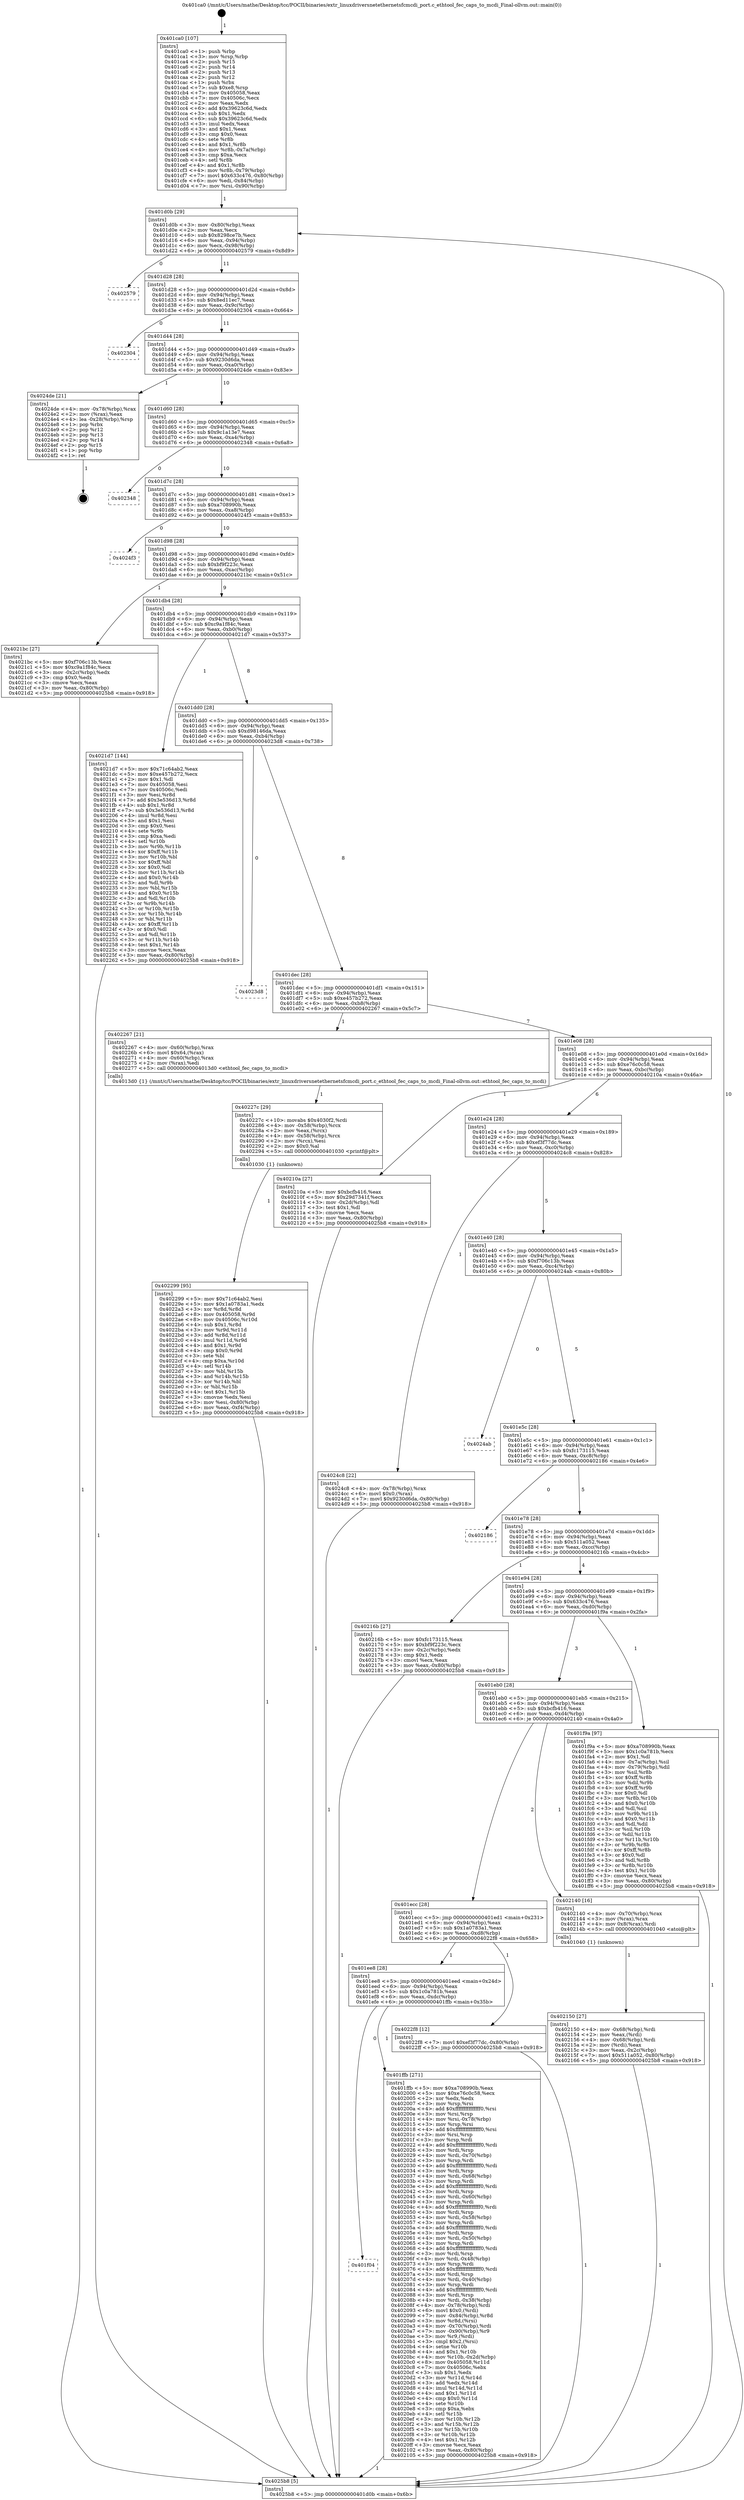 digraph "0x401ca0" {
  label = "0x401ca0 (/mnt/c/Users/mathe/Desktop/tcc/POCII/binaries/extr_linuxdriversnetethernetsfcmcdi_port.c_ethtool_fec_caps_to_mcdi_Final-ollvm.out::main(0))"
  labelloc = "t"
  node[shape=record]

  Entry [label="",width=0.3,height=0.3,shape=circle,fillcolor=black,style=filled]
  "0x401d0b" [label="{
     0x401d0b [29]\l
     | [instrs]\l
     &nbsp;&nbsp;0x401d0b \<+3\>: mov -0x80(%rbp),%eax\l
     &nbsp;&nbsp;0x401d0e \<+2\>: mov %eax,%ecx\l
     &nbsp;&nbsp;0x401d10 \<+6\>: sub $0x8298ce7b,%ecx\l
     &nbsp;&nbsp;0x401d16 \<+6\>: mov %eax,-0x94(%rbp)\l
     &nbsp;&nbsp;0x401d1c \<+6\>: mov %ecx,-0x98(%rbp)\l
     &nbsp;&nbsp;0x401d22 \<+6\>: je 0000000000402579 \<main+0x8d9\>\l
  }"]
  "0x402579" [label="{
     0x402579\l
  }", style=dashed]
  "0x401d28" [label="{
     0x401d28 [28]\l
     | [instrs]\l
     &nbsp;&nbsp;0x401d28 \<+5\>: jmp 0000000000401d2d \<main+0x8d\>\l
     &nbsp;&nbsp;0x401d2d \<+6\>: mov -0x94(%rbp),%eax\l
     &nbsp;&nbsp;0x401d33 \<+5\>: sub $0x8ed11ec7,%eax\l
     &nbsp;&nbsp;0x401d38 \<+6\>: mov %eax,-0x9c(%rbp)\l
     &nbsp;&nbsp;0x401d3e \<+6\>: je 0000000000402304 \<main+0x664\>\l
  }"]
  Exit [label="",width=0.3,height=0.3,shape=circle,fillcolor=black,style=filled,peripheries=2]
  "0x402304" [label="{
     0x402304\l
  }", style=dashed]
  "0x401d44" [label="{
     0x401d44 [28]\l
     | [instrs]\l
     &nbsp;&nbsp;0x401d44 \<+5\>: jmp 0000000000401d49 \<main+0xa9\>\l
     &nbsp;&nbsp;0x401d49 \<+6\>: mov -0x94(%rbp),%eax\l
     &nbsp;&nbsp;0x401d4f \<+5\>: sub $0x9230d6da,%eax\l
     &nbsp;&nbsp;0x401d54 \<+6\>: mov %eax,-0xa0(%rbp)\l
     &nbsp;&nbsp;0x401d5a \<+6\>: je 00000000004024de \<main+0x83e\>\l
  }"]
  "0x402299" [label="{
     0x402299 [95]\l
     | [instrs]\l
     &nbsp;&nbsp;0x402299 \<+5\>: mov $0x71c64ab2,%esi\l
     &nbsp;&nbsp;0x40229e \<+5\>: mov $0x1a0783a1,%edx\l
     &nbsp;&nbsp;0x4022a3 \<+3\>: xor %r8d,%r8d\l
     &nbsp;&nbsp;0x4022a6 \<+8\>: mov 0x405058,%r9d\l
     &nbsp;&nbsp;0x4022ae \<+8\>: mov 0x40506c,%r10d\l
     &nbsp;&nbsp;0x4022b6 \<+4\>: sub $0x1,%r8d\l
     &nbsp;&nbsp;0x4022ba \<+3\>: mov %r9d,%r11d\l
     &nbsp;&nbsp;0x4022bd \<+3\>: add %r8d,%r11d\l
     &nbsp;&nbsp;0x4022c0 \<+4\>: imul %r11d,%r9d\l
     &nbsp;&nbsp;0x4022c4 \<+4\>: and $0x1,%r9d\l
     &nbsp;&nbsp;0x4022c8 \<+4\>: cmp $0x0,%r9d\l
     &nbsp;&nbsp;0x4022cc \<+3\>: sete %bl\l
     &nbsp;&nbsp;0x4022cf \<+4\>: cmp $0xa,%r10d\l
     &nbsp;&nbsp;0x4022d3 \<+4\>: setl %r14b\l
     &nbsp;&nbsp;0x4022d7 \<+3\>: mov %bl,%r15b\l
     &nbsp;&nbsp;0x4022da \<+3\>: and %r14b,%r15b\l
     &nbsp;&nbsp;0x4022dd \<+3\>: xor %r14b,%bl\l
     &nbsp;&nbsp;0x4022e0 \<+3\>: or %bl,%r15b\l
     &nbsp;&nbsp;0x4022e3 \<+4\>: test $0x1,%r15b\l
     &nbsp;&nbsp;0x4022e7 \<+3\>: cmovne %edx,%esi\l
     &nbsp;&nbsp;0x4022ea \<+3\>: mov %esi,-0x80(%rbp)\l
     &nbsp;&nbsp;0x4022ed \<+6\>: mov %eax,-0xf4(%rbp)\l
     &nbsp;&nbsp;0x4022f3 \<+5\>: jmp 00000000004025b8 \<main+0x918\>\l
  }"]
  "0x4024de" [label="{
     0x4024de [21]\l
     | [instrs]\l
     &nbsp;&nbsp;0x4024de \<+4\>: mov -0x78(%rbp),%rax\l
     &nbsp;&nbsp;0x4024e2 \<+2\>: mov (%rax),%eax\l
     &nbsp;&nbsp;0x4024e4 \<+4\>: lea -0x28(%rbp),%rsp\l
     &nbsp;&nbsp;0x4024e8 \<+1\>: pop %rbx\l
     &nbsp;&nbsp;0x4024e9 \<+2\>: pop %r12\l
     &nbsp;&nbsp;0x4024eb \<+2\>: pop %r13\l
     &nbsp;&nbsp;0x4024ed \<+2\>: pop %r14\l
     &nbsp;&nbsp;0x4024ef \<+2\>: pop %r15\l
     &nbsp;&nbsp;0x4024f1 \<+1\>: pop %rbp\l
     &nbsp;&nbsp;0x4024f2 \<+1\>: ret\l
  }"]
  "0x401d60" [label="{
     0x401d60 [28]\l
     | [instrs]\l
     &nbsp;&nbsp;0x401d60 \<+5\>: jmp 0000000000401d65 \<main+0xc5\>\l
     &nbsp;&nbsp;0x401d65 \<+6\>: mov -0x94(%rbp),%eax\l
     &nbsp;&nbsp;0x401d6b \<+5\>: sub $0x9c1a13e7,%eax\l
     &nbsp;&nbsp;0x401d70 \<+6\>: mov %eax,-0xa4(%rbp)\l
     &nbsp;&nbsp;0x401d76 \<+6\>: je 0000000000402348 \<main+0x6a8\>\l
  }"]
  "0x40227c" [label="{
     0x40227c [29]\l
     | [instrs]\l
     &nbsp;&nbsp;0x40227c \<+10\>: movabs $0x4030f2,%rdi\l
     &nbsp;&nbsp;0x402286 \<+4\>: mov -0x58(%rbp),%rcx\l
     &nbsp;&nbsp;0x40228a \<+2\>: mov %eax,(%rcx)\l
     &nbsp;&nbsp;0x40228c \<+4\>: mov -0x58(%rbp),%rcx\l
     &nbsp;&nbsp;0x402290 \<+2\>: mov (%rcx),%esi\l
     &nbsp;&nbsp;0x402292 \<+2\>: mov $0x0,%al\l
     &nbsp;&nbsp;0x402294 \<+5\>: call 0000000000401030 \<printf@plt\>\l
     | [calls]\l
     &nbsp;&nbsp;0x401030 \{1\} (unknown)\l
  }"]
  "0x402348" [label="{
     0x402348\l
  }", style=dashed]
  "0x401d7c" [label="{
     0x401d7c [28]\l
     | [instrs]\l
     &nbsp;&nbsp;0x401d7c \<+5\>: jmp 0000000000401d81 \<main+0xe1\>\l
     &nbsp;&nbsp;0x401d81 \<+6\>: mov -0x94(%rbp),%eax\l
     &nbsp;&nbsp;0x401d87 \<+5\>: sub $0xa708990b,%eax\l
     &nbsp;&nbsp;0x401d8c \<+6\>: mov %eax,-0xa8(%rbp)\l
     &nbsp;&nbsp;0x401d92 \<+6\>: je 00000000004024f3 \<main+0x853\>\l
  }"]
  "0x402150" [label="{
     0x402150 [27]\l
     | [instrs]\l
     &nbsp;&nbsp;0x402150 \<+4\>: mov -0x68(%rbp),%rdi\l
     &nbsp;&nbsp;0x402154 \<+2\>: mov %eax,(%rdi)\l
     &nbsp;&nbsp;0x402156 \<+4\>: mov -0x68(%rbp),%rdi\l
     &nbsp;&nbsp;0x40215a \<+2\>: mov (%rdi),%eax\l
     &nbsp;&nbsp;0x40215c \<+3\>: mov %eax,-0x2c(%rbp)\l
     &nbsp;&nbsp;0x40215f \<+7\>: movl $0x511a052,-0x80(%rbp)\l
     &nbsp;&nbsp;0x402166 \<+5\>: jmp 00000000004025b8 \<main+0x918\>\l
  }"]
  "0x4024f3" [label="{
     0x4024f3\l
  }", style=dashed]
  "0x401d98" [label="{
     0x401d98 [28]\l
     | [instrs]\l
     &nbsp;&nbsp;0x401d98 \<+5\>: jmp 0000000000401d9d \<main+0xfd\>\l
     &nbsp;&nbsp;0x401d9d \<+6\>: mov -0x94(%rbp),%eax\l
     &nbsp;&nbsp;0x401da3 \<+5\>: sub $0xbf9f223c,%eax\l
     &nbsp;&nbsp;0x401da8 \<+6\>: mov %eax,-0xac(%rbp)\l
     &nbsp;&nbsp;0x401dae \<+6\>: je 00000000004021bc \<main+0x51c\>\l
  }"]
  "0x401f04" [label="{
     0x401f04\l
  }", style=dashed]
  "0x4021bc" [label="{
     0x4021bc [27]\l
     | [instrs]\l
     &nbsp;&nbsp;0x4021bc \<+5\>: mov $0xf706c13b,%eax\l
     &nbsp;&nbsp;0x4021c1 \<+5\>: mov $0xc9a1f84c,%ecx\l
     &nbsp;&nbsp;0x4021c6 \<+3\>: mov -0x2c(%rbp),%edx\l
     &nbsp;&nbsp;0x4021c9 \<+3\>: cmp $0x0,%edx\l
     &nbsp;&nbsp;0x4021cc \<+3\>: cmove %ecx,%eax\l
     &nbsp;&nbsp;0x4021cf \<+3\>: mov %eax,-0x80(%rbp)\l
     &nbsp;&nbsp;0x4021d2 \<+5\>: jmp 00000000004025b8 \<main+0x918\>\l
  }"]
  "0x401db4" [label="{
     0x401db4 [28]\l
     | [instrs]\l
     &nbsp;&nbsp;0x401db4 \<+5\>: jmp 0000000000401db9 \<main+0x119\>\l
     &nbsp;&nbsp;0x401db9 \<+6\>: mov -0x94(%rbp),%eax\l
     &nbsp;&nbsp;0x401dbf \<+5\>: sub $0xc9a1f84c,%eax\l
     &nbsp;&nbsp;0x401dc4 \<+6\>: mov %eax,-0xb0(%rbp)\l
     &nbsp;&nbsp;0x401dca \<+6\>: je 00000000004021d7 \<main+0x537\>\l
  }"]
  "0x401ffb" [label="{
     0x401ffb [271]\l
     | [instrs]\l
     &nbsp;&nbsp;0x401ffb \<+5\>: mov $0xa708990b,%eax\l
     &nbsp;&nbsp;0x402000 \<+5\>: mov $0xe76c0c58,%ecx\l
     &nbsp;&nbsp;0x402005 \<+2\>: xor %edx,%edx\l
     &nbsp;&nbsp;0x402007 \<+3\>: mov %rsp,%rsi\l
     &nbsp;&nbsp;0x40200a \<+4\>: add $0xfffffffffffffff0,%rsi\l
     &nbsp;&nbsp;0x40200e \<+3\>: mov %rsi,%rsp\l
     &nbsp;&nbsp;0x402011 \<+4\>: mov %rsi,-0x78(%rbp)\l
     &nbsp;&nbsp;0x402015 \<+3\>: mov %rsp,%rsi\l
     &nbsp;&nbsp;0x402018 \<+4\>: add $0xfffffffffffffff0,%rsi\l
     &nbsp;&nbsp;0x40201c \<+3\>: mov %rsi,%rsp\l
     &nbsp;&nbsp;0x40201f \<+3\>: mov %rsp,%rdi\l
     &nbsp;&nbsp;0x402022 \<+4\>: add $0xfffffffffffffff0,%rdi\l
     &nbsp;&nbsp;0x402026 \<+3\>: mov %rdi,%rsp\l
     &nbsp;&nbsp;0x402029 \<+4\>: mov %rdi,-0x70(%rbp)\l
     &nbsp;&nbsp;0x40202d \<+3\>: mov %rsp,%rdi\l
     &nbsp;&nbsp;0x402030 \<+4\>: add $0xfffffffffffffff0,%rdi\l
     &nbsp;&nbsp;0x402034 \<+3\>: mov %rdi,%rsp\l
     &nbsp;&nbsp;0x402037 \<+4\>: mov %rdi,-0x68(%rbp)\l
     &nbsp;&nbsp;0x40203b \<+3\>: mov %rsp,%rdi\l
     &nbsp;&nbsp;0x40203e \<+4\>: add $0xfffffffffffffff0,%rdi\l
     &nbsp;&nbsp;0x402042 \<+3\>: mov %rdi,%rsp\l
     &nbsp;&nbsp;0x402045 \<+4\>: mov %rdi,-0x60(%rbp)\l
     &nbsp;&nbsp;0x402049 \<+3\>: mov %rsp,%rdi\l
     &nbsp;&nbsp;0x40204c \<+4\>: add $0xfffffffffffffff0,%rdi\l
     &nbsp;&nbsp;0x402050 \<+3\>: mov %rdi,%rsp\l
     &nbsp;&nbsp;0x402053 \<+4\>: mov %rdi,-0x58(%rbp)\l
     &nbsp;&nbsp;0x402057 \<+3\>: mov %rsp,%rdi\l
     &nbsp;&nbsp;0x40205a \<+4\>: add $0xfffffffffffffff0,%rdi\l
     &nbsp;&nbsp;0x40205e \<+3\>: mov %rdi,%rsp\l
     &nbsp;&nbsp;0x402061 \<+4\>: mov %rdi,-0x50(%rbp)\l
     &nbsp;&nbsp;0x402065 \<+3\>: mov %rsp,%rdi\l
     &nbsp;&nbsp;0x402068 \<+4\>: add $0xfffffffffffffff0,%rdi\l
     &nbsp;&nbsp;0x40206c \<+3\>: mov %rdi,%rsp\l
     &nbsp;&nbsp;0x40206f \<+4\>: mov %rdi,-0x48(%rbp)\l
     &nbsp;&nbsp;0x402073 \<+3\>: mov %rsp,%rdi\l
     &nbsp;&nbsp;0x402076 \<+4\>: add $0xfffffffffffffff0,%rdi\l
     &nbsp;&nbsp;0x40207a \<+3\>: mov %rdi,%rsp\l
     &nbsp;&nbsp;0x40207d \<+4\>: mov %rdi,-0x40(%rbp)\l
     &nbsp;&nbsp;0x402081 \<+3\>: mov %rsp,%rdi\l
     &nbsp;&nbsp;0x402084 \<+4\>: add $0xfffffffffffffff0,%rdi\l
     &nbsp;&nbsp;0x402088 \<+3\>: mov %rdi,%rsp\l
     &nbsp;&nbsp;0x40208b \<+4\>: mov %rdi,-0x38(%rbp)\l
     &nbsp;&nbsp;0x40208f \<+4\>: mov -0x78(%rbp),%rdi\l
     &nbsp;&nbsp;0x402093 \<+6\>: movl $0x0,(%rdi)\l
     &nbsp;&nbsp;0x402099 \<+7\>: mov -0x84(%rbp),%r8d\l
     &nbsp;&nbsp;0x4020a0 \<+3\>: mov %r8d,(%rsi)\l
     &nbsp;&nbsp;0x4020a3 \<+4\>: mov -0x70(%rbp),%rdi\l
     &nbsp;&nbsp;0x4020a7 \<+7\>: mov -0x90(%rbp),%r9\l
     &nbsp;&nbsp;0x4020ae \<+3\>: mov %r9,(%rdi)\l
     &nbsp;&nbsp;0x4020b1 \<+3\>: cmpl $0x2,(%rsi)\l
     &nbsp;&nbsp;0x4020b4 \<+4\>: setne %r10b\l
     &nbsp;&nbsp;0x4020b8 \<+4\>: and $0x1,%r10b\l
     &nbsp;&nbsp;0x4020bc \<+4\>: mov %r10b,-0x2d(%rbp)\l
     &nbsp;&nbsp;0x4020c0 \<+8\>: mov 0x405058,%r11d\l
     &nbsp;&nbsp;0x4020c8 \<+7\>: mov 0x40506c,%ebx\l
     &nbsp;&nbsp;0x4020cf \<+3\>: sub $0x1,%edx\l
     &nbsp;&nbsp;0x4020d2 \<+3\>: mov %r11d,%r14d\l
     &nbsp;&nbsp;0x4020d5 \<+3\>: add %edx,%r14d\l
     &nbsp;&nbsp;0x4020d8 \<+4\>: imul %r14d,%r11d\l
     &nbsp;&nbsp;0x4020dc \<+4\>: and $0x1,%r11d\l
     &nbsp;&nbsp;0x4020e0 \<+4\>: cmp $0x0,%r11d\l
     &nbsp;&nbsp;0x4020e4 \<+4\>: sete %r10b\l
     &nbsp;&nbsp;0x4020e8 \<+3\>: cmp $0xa,%ebx\l
     &nbsp;&nbsp;0x4020eb \<+4\>: setl %r15b\l
     &nbsp;&nbsp;0x4020ef \<+3\>: mov %r10b,%r12b\l
     &nbsp;&nbsp;0x4020f2 \<+3\>: and %r15b,%r12b\l
     &nbsp;&nbsp;0x4020f5 \<+3\>: xor %r15b,%r10b\l
     &nbsp;&nbsp;0x4020f8 \<+3\>: or %r10b,%r12b\l
     &nbsp;&nbsp;0x4020fb \<+4\>: test $0x1,%r12b\l
     &nbsp;&nbsp;0x4020ff \<+3\>: cmovne %ecx,%eax\l
     &nbsp;&nbsp;0x402102 \<+3\>: mov %eax,-0x80(%rbp)\l
     &nbsp;&nbsp;0x402105 \<+5\>: jmp 00000000004025b8 \<main+0x918\>\l
  }"]
  "0x4021d7" [label="{
     0x4021d7 [144]\l
     | [instrs]\l
     &nbsp;&nbsp;0x4021d7 \<+5\>: mov $0x71c64ab2,%eax\l
     &nbsp;&nbsp;0x4021dc \<+5\>: mov $0xe457b272,%ecx\l
     &nbsp;&nbsp;0x4021e1 \<+2\>: mov $0x1,%dl\l
     &nbsp;&nbsp;0x4021e3 \<+7\>: mov 0x405058,%esi\l
     &nbsp;&nbsp;0x4021ea \<+7\>: mov 0x40506c,%edi\l
     &nbsp;&nbsp;0x4021f1 \<+3\>: mov %esi,%r8d\l
     &nbsp;&nbsp;0x4021f4 \<+7\>: add $0x3e536d13,%r8d\l
     &nbsp;&nbsp;0x4021fb \<+4\>: sub $0x1,%r8d\l
     &nbsp;&nbsp;0x4021ff \<+7\>: sub $0x3e536d13,%r8d\l
     &nbsp;&nbsp;0x402206 \<+4\>: imul %r8d,%esi\l
     &nbsp;&nbsp;0x40220a \<+3\>: and $0x1,%esi\l
     &nbsp;&nbsp;0x40220d \<+3\>: cmp $0x0,%esi\l
     &nbsp;&nbsp;0x402210 \<+4\>: sete %r9b\l
     &nbsp;&nbsp;0x402214 \<+3\>: cmp $0xa,%edi\l
     &nbsp;&nbsp;0x402217 \<+4\>: setl %r10b\l
     &nbsp;&nbsp;0x40221b \<+3\>: mov %r9b,%r11b\l
     &nbsp;&nbsp;0x40221e \<+4\>: xor $0xff,%r11b\l
     &nbsp;&nbsp;0x402222 \<+3\>: mov %r10b,%bl\l
     &nbsp;&nbsp;0x402225 \<+3\>: xor $0xff,%bl\l
     &nbsp;&nbsp;0x402228 \<+3\>: xor $0x0,%dl\l
     &nbsp;&nbsp;0x40222b \<+3\>: mov %r11b,%r14b\l
     &nbsp;&nbsp;0x40222e \<+4\>: and $0x0,%r14b\l
     &nbsp;&nbsp;0x402232 \<+3\>: and %dl,%r9b\l
     &nbsp;&nbsp;0x402235 \<+3\>: mov %bl,%r15b\l
     &nbsp;&nbsp;0x402238 \<+4\>: and $0x0,%r15b\l
     &nbsp;&nbsp;0x40223c \<+3\>: and %dl,%r10b\l
     &nbsp;&nbsp;0x40223f \<+3\>: or %r9b,%r14b\l
     &nbsp;&nbsp;0x402242 \<+3\>: or %r10b,%r15b\l
     &nbsp;&nbsp;0x402245 \<+3\>: xor %r15b,%r14b\l
     &nbsp;&nbsp;0x402248 \<+3\>: or %bl,%r11b\l
     &nbsp;&nbsp;0x40224b \<+4\>: xor $0xff,%r11b\l
     &nbsp;&nbsp;0x40224f \<+3\>: or $0x0,%dl\l
     &nbsp;&nbsp;0x402252 \<+3\>: and %dl,%r11b\l
     &nbsp;&nbsp;0x402255 \<+3\>: or %r11b,%r14b\l
     &nbsp;&nbsp;0x402258 \<+4\>: test $0x1,%r14b\l
     &nbsp;&nbsp;0x40225c \<+3\>: cmovne %ecx,%eax\l
     &nbsp;&nbsp;0x40225f \<+3\>: mov %eax,-0x80(%rbp)\l
     &nbsp;&nbsp;0x402262 \<+5\>: jmp 00000000004025b8 \<main+0x918\>\l
  }"]
  "0x401dd0" [label="{
     0x401dd0 [28]\l
     | [instrs]\l
     &nbsp;&nbsp;0x401dd0 \<+5\>: jmp 0000000000401dd5 \<main+0x135\>\l
     &nbsp;&nbsp;0x401dd5 \<+6\>: mov -0x94(%rbp),%eax\l
     &nbsp;&nbsp;0x401ddb \<+5\>: sub $0xd98146da,%eax\l
     &nbsp;&nbsp;0x401de0 \<+6\>: mov %eax,-0xb4(%rbp)\l
     &nbsp;&nbsp;0x401de6 \<+6\>: je 00000000004023d8 \<main+0x738\>\l
  }"]
  "0x401ee8" [label="{
     0x401ee8 [28]\l
     | [instrs]\l
     &nbsp;&nbsp;0x401ee8 \<+5\>: jmp 0000000000401eed \<main+0x24d\>\l
     &nbsp;&nbsp;0x401eed \<+6\>: mov -0x94(%rbp),%eax\l
     &nbsp;&nbsp;0x401ef3 \<+5\>: sub $0x1c0a781b,%eax\l
     &nbsp;&nbsp;0x401ef8 \<+6\>: mov %eax,-0xdc(%rbp)\l
     &nbsp;&nbsp;0x401efe \<+6\>: je 0000000000401ffb \<main+0x35b\>\l
  }"]
  "0x4023d8" [label="{
     0x4023d8\l
  }", style=dashed]
  "0x401dec" [label="{
     0x401dec [28]\l
     | [instrs]\l
     &nbsp;&nbsp;0x401dec \<+5\>: jmp 0000000000401df1 \<main+0x151\>\l
     &nbsp;&nbsp;0x401df1 \<+6\>: mov -0x94(%rbp),%eax\l
     &nbsp;&nbsp;0x401df7 \<+5\>: sub $0xe457b272,%eax\l
     &nbsp;&nbsp;0x401dfc \<+6\>: mov %eax,-0xb8(%rbp)\l
     &nbsp;&nbsp;0x401e02 \<+6\>: je 0000000000402267 \<main+0x5c7\>\l
  }"]
  "0x4022f8" [label="{
     0x4022f8 [12]\l
     | [instrs]\l
     &nbsp;&nbsp;0x4022f8 \<+7\>: movl $0xef3f77dc,-0x80(%rbp)\l
     &nbsp;&nbsp;0x4022ff \<+5\>: jmp 00000000004025b8 \<main+0x918\>\l
  }"]
  "0x402267" [label="{
     0x402267 [21]\l
     | [instrs]\l
     &nbsp;&nbsp;0x402267 \<+4\>: mov -0x60(%rbp),%rax\l
     &nbsp;&nbsp;0x40226b \<+6\>: movl $0x64,(%rax)\l
     &nbsp;&nbsp;0x402271 \<+4\>: mov -0x60(%rbp),%rax\l
     &nbsp;&nbsp;0x402275 \<+2\>: mov (%rax),%edi\l
     &nbsp;&nbsp;0x402277 \<+5\>: call 00000000004013d0 \<ethtool_fec_caps_to_mcdi\>\l
     | [calls]\l
     &nbsp;&nbsp;0x4013d0 \{1\} (/mnt/c/Users/mathe/Desktop/tcc/POCII/binaries/extr_linuxdriversnetethernetsfcmcdi_port.c_ethtool_fec_caps_to_mcdi_Final-ollvm.out::ethtool_fec_caps_to_mcdi)\l
  }"]
  "0x401e08" [label="{
     0x401e08 [28]\l
     | [instrs]\l
     &nbsp;&nbsp;0x401e08 \<+5\>: jmp 0000000000401e0d \<main+0x16d\>\l
     &nbsp;&nbsp;0x401e0d \<+6\>: mov -0x94(%rbp),%eax\l
     &nbsp;&nbsp;0x401e13 \<+5\>: sub $0xe76c0c58,%eax\l
     &nbsp;&nbsp;0x401e18 \<+6\>: mov %eax,-0xbc(%rbp)\l
     &nbsp;&nbsp;0x401e1e \<+6\>: je 000000000040210a \<main+0x46a\>\l
  }"]
  "0x401ecc" [label="{
     0x401ecc [28]\l
     | [instrs]\l
     &nbsp;&nbsp;0x401ecc \<+5\>: jmp 0000000000401ed1 \<main+0x231\>\l
     &nbsp;&nbsp;0x401ed1 \<+6\>: mov -0x94(%rbp),%eax\l
     &nbsp;&nbsp;0x401ed7 \<+5\>: sub $0x1a0783a1,%eax\l
     &nbsp;&nbsp;0x401edc \<+6\>: mov %eax,-0xd8(%rbp)\l
     &nbsp;&nbsp;0x401ee2 \<+6\>: je 00000000004022f8 \<main+0x658\>\l
  }"]
  "0x40210a" [label="{
     0x40210a [27]\l
     | [instrs]\l
     &nbsp;&nbsp;0x40210a \<+5\>: mov $0xbcfb416,%eax\l
     &nbsp;&nbsp;0x40210f \<+5\>: mov $0x29d7341f,%ecx\l
     &nbsp;&nbsp;0x402114 \<+3\>: mov -0x2d(%rbp),%dl\l
     &nbsp;&nbsp;0x402117 \<+3\>: test $0x1,%dl\l
     &nbsp;&nbsp;0x40211a \<+3\>: cmovne %ecx,%eax\l
     &nbsp;&nbsp;0x40211d \<+3\>: mov %eax,-0x80(%rbp)\l
     &nbsp;&nbsp;0x402120 \<+5\>: jmp 00000000004025b8 \<main+0x918\>\l
  }"]
  "0x401e24" [label="{
     0x401e24 [28]\l
     | [instrs]\l
     &nbsp;&nbsp;0x401e24 \<+5\>: jmp 0000000000401e29 \<main+0x189\>\l
     &nbsp;&nbsp;0x401e29 \<+6\>: mov -0x94(%rbp),%eax\l
     &nbsp;&nbsp;0x401e2f \<+5\>: sub $0xef3f77dc,%eax\l
     &nbsp;&nbsp;0x401e34 \<+6\>: mov %eax,-0xc0(%rbp)\l
     &nbsp;&nbsp;0x401e3a \<+6\>: je 00000000004024c8 \<main+0x828\>\l
  }"]
  "0x402140" [label="{
     0x402140 [16]\l
     | [instrs]\l
     &nbsp;&nbsp;0x402140 \<+4\>: mov -0x70(%rbp),%rax\l
     &nbsp;&nbsp;0x402144 \<+3\>: mov (%rax),%rax\l
     &nbsp;&nbsp;0x402147 \<+4\>: mov 0x8(%rax),%rdi\l
     &nbsp;&nbsp;0x40214b \<+5\>: call 0000000000401040 \<atoi@plt\>\l
     | [calls]\l
     &nbsp;&nbsp;0x401040 \{1\} (unknown)\l
  }"]
  "0x4024c8" [label="{
     0x4024c8 [22]\l
     | [instrs]\l
     &nbsp;&nbsp;0x4024c8 \<+4\>: mov -0x78(%rbp),%rax\l
     &nbsp;&nbsp;0x4024cc \<+6\>: movl $0x0,(%rax)\l
     &nbsp;&nbsp;0x4024d2 \<+7\>: movl $0x9230d6da,-0x80(%rbp)\l
     &nbsp;&nbsp;0x4024d9 \<+5\>: jmp 00000000004025b8 \<main+0x918\>\l
  }"]
  "0x401e40" [label="{
     0x401e40 [28]\l
     | [instrs]\l
     &nbsp;&nbsp;0x401e40 \<+5\>: jmp 0000000000401e45 \<main+0x1a5\>\l
     &nbsp;&nbsp;0x401e45 \<+6\>: mov -0x94(%rbp),%eax\l
     &nbsp;&nbsp;0x401e4b \<+5\>: sub $0xf706c13b,%eax\l
     &nbsp;&nbsp;0x401e50 \<+6\>: mov %eax,-0xc4(%rbp)\l
     &nbsp;&nbsp;0x401e56 \<+6\>: je 00000000004024ab \<main+0x80b\>\l
  }"]
  "0x401ca0" [label="{
     0x401ca0 [107]\l
     | [instrs]\l
     &nbsp;&nbsp;0x401ca0 \<+1\>: push %rbp\l
     &nbsp;&nbsp;0x401ca1 \<+3\>: mov %rsp,%rbp\l
     &nbsp;&nbsp;0x401ca4 \<+2\>: push %r15\l
     &nbsp;&nbsp;0x401ca6 \<+2\>: push %r14\l
     &nbsp;&nbsp;0x401ca8 \<+2\>: push %r13\l
     &nbsp;&nbsp;0x401caa \<+2\>: push %r12\l
     &nbsp;&nbsp;0x401cac \<+1\>: push %rbx\l
     &nbsp;&nbsp;0x401cad \<+7\>: sub $0xe8,%rsp\l
     &nbsp;&nbsp;0x401cb4 \<+7\>: mov 0x405058,%eax\l
     &nbsp;&nbsp;0x401cbb \<+7\>: mov 0x40506c,%ecx\l
     &nbsp;&nbsp;0x401cc2 \<+2\>: mov %eax,%edx\l
     &nbsp;&nbsp;0x401cc4 \<+6\>: add $0x39623c6d,%edx\l
     &nbsp;&nbsp;0x401cca \<+3\>: sub $0x1,%edx\l
     &nbsp;&nbsp;0x401ccd \<+6\>: sub $0x39623c6d,%edx\l
     &nbsp;&nbsp;0x401cd3 \<+3\>: imul %edx,%eax\l
     &nbsp;&nbsp;0x401cd6 \<+3\>: and $0x1,%eax\l
     &nbsp;&nbsp;0x401cd9 \<+3\>: cmp $0x0,%eax\l
     &nbsp;&nbsp;0x401cdc \<+4\>: sete %r8b\l
     &nbsp;&nbsp;0x401ce0 \<+4\>: and $0x1,%r8b\l
     &nbsp;&nbsp;0x401ce4 \<+4\>: mov %r8b,-0x7a(%rbp)\l
     &nbsp;&nbsp;0x401ce8 \<+3\>: cmp $0xa,%ecx\l
     &nbsp;&nbsp;0x401ceb \<+4\>: setl %r8b\l
     &nbsp;&nbsp;0x401cef \<+4\>: and $0x1,%r8b\l
     &nbsp;&nbsp;0x401cf3 \<+4\>: mov %r8b,-0x79(%rbp)\l
     &nbsp;&nbsp;0x401cf7 \<+7\>: movl $0x633c476,-0x80(%rbp)\l
     &nbsp;&nbsp;0x401cfe \<+6\>: mov %edi,-0x84(%rbp)\l
     &nbsp;&nbsp;0x401d04 \<+7\>: mov %rsi,-0x90(%rbp)\l
  }"]
  "0x4024ab" [label="{
     0x4024ab\l
  }", style=dashed]
  "0x401e5c" [label="{
     0x401e5c [28]\l
     | [instrs]\l
     &nbsp;&nbsp;0x401e5c \<+5\>: jmp 0000000000401e61 \<main+0x1c1\>\l
     &nbsp;&nbsp;0x401e61 \<+6\>: mov -0x94(%rbp),%eax\l
     &nbsp;&nbsp;0x401e67 \<+5\>: sub $0xfc173115,%eax\l
     &nbsp;&nbsp;0x401e6c \<+6\>: mov %eax,-0xc8(%rbp)\l
     &nbsp;&nbsp;0x401e72 \<+6\>: je 0000000000402186 \<main+0x4e6\>\l
  }"]
  "0x4025b8" [label="{
     0x4025b8 [5]\l
     | [instrs]\l
     &nbsp;&nbsp;0x4025b8 \<+5\>: jmp 0000000000401d0b \<main+0x6b\>\l
  }"]
  "0x402186" [label="{
     0x402186\l
  }", style=dashed]
  "0x401e78" [label="{
     0x401e78 [28]\l
     | [instrs]\l
     &nbsp;&nbsp;0x401e78 \<+5\>: jmp 0000000000401e7d \<main+0x1dd\>\l
     &nbsp;&nbsp;0x401e7d \<+6\>: mov -0x94(%rbp),%eax\l
     &nbsp;&nbsp;0x401e83 \<+5\>: sub $0x511a052,%eax\l
     &nbsp;&nbsp;0x401e88 \<+6\>: mov %eax,-0xcc(%rbp)\l
     &nbsp;&nbsp;0x401e8e \<+6\>: je 000000000040216b \<main+0x4cb\>\l
  }"]
  "0x401eb0" [label="{
     0x401eb0 [28]\l
     | [instrs]\l
     &nbsp;&nbsp;0x401eb0 \<+5\>: jmp 0000000000401eb5 \<main+0x215\>\l
     &nbsp;&nbsp;0x401eb5 \<+6\>: mov -0x94(%rbp),%eax\l
     &nbsp;&nbsp;0x401ebb \<+5\>: sub $0xbcfb416,%eax\l
     &nbsp;&nbsp;0x401ec0 \<+6\>: mov %eax,-0xd4(%rbp)\l
     &nbsp;&nbsp;0x401ec6 \<+6\>: je 0000000000402140 \<main+0x4a0\>\l
  }"]
  "0x40216b" [label="{
     0x40216b [27]\l
     | [instrs]\l
     &nbsp;&nbsp;0x40216b \<+5\>: mov $0xfc173115,%eax\l
     &nbsp;&nbsp;0x402170 \<+5\>: mov $0xbf9f223c,%ecx\l
     &nbsp;&nbsp;0x402175 \<+3\>: mov -0x2c(%rbp),%edx\l
     &nbsp;&nbsp;0x402178 \<+3\>: cmp $0x1,%edx\l
     &nbsp;&nbsp;0x40217b \<+3\>: cmovl %ecx,%eax\l
     &nbsp;&nbsp;0x40217e \<+3\>: mov %eax,-0x80(%rbp)\l
     &nbsp;&nbsp;0x402181 \<+5\>: jmp 00000000004025b8 \<main+0x918\>\l
  }"]
  "0x401e94" [label="{
     0x401e94 [28]\l
     | [instrs]\l
     &nbsp;&nbsp;0x401e94 \<+5\>: jmp 0000000000401e99 \<main+0x1f9\>\l
     &nbsp;&nbsp;0x401e99 \<+6\>: mov -0x94(%rbp),%eax\l
     &nbsp;&nbsp;0x401e9f \<+5\>: sub $0x633c476,%eax\l
     &nbsp;&nbsp;0x401ea4 \<+6\>: mov %eax,-0xd0(%rbp)\l
     &nbsp;&nbsp;0x401eaa \<+6\>: je 0000000000401f9a \<main+0x2fa\>\l
  }"]
  "0x401f9a" [label="{
     0x401f9a [97]\l
     | [instrs]\l
     &nbsp;&nbsp;0x401f9a \<+5\>: mov $0xa708990b,%eax\l
     &nbsp;&nbsp;0x401f9f \<+5\>: mov $0x1c0a781b,%ecx\l
     &nbsp;&nbsp;0x401fa4 \<+2\>: mov $0x1,%dl\l
     &nbsp;&nbsp;0x401fa6 \<+4\>: mov -0x7a(%rbp),%sil\l
     &nbsp;&nbsp;0x401faa \<+4\>: mov -0x79(%rbp),%dil\l
     &nbsp;&nbsp;0x401fae \<+3\>: mov %sil,%r8b\l
     &nbsp;&nbsp;0x401fb1 \<+4\>: xor $0xff,%r8b\l
     &nbsp;&nbsp;0x401fb5 \<+3\>: mov %dil,%r9b\l
     &nbsp;&nbsp;0x401fb8 \<+4\>: xor $0xff,%r9b\l
     &nbsp;&nbsp;0x401fbc \<+3\>: xor $0x0,%dl\l
     &nbsp;&nbsp;0x401fbf \<+3\>: mov %r8b,%r10b\l
     &nbsp;&nbsp;0x401fc2 \<+4\>: and $0x0,%r10b\l
     &nbsp;&nbsp;0x401fc6 \<+3\>: and %dl,%sil\l
     &nbsp;&nbsp;0x401fc9 \<+3\>: mov %r9b,%r11b\l
     &nbsp;&nbsp;0x401fcc \<+4\>: and $0x0,%r11b\l
     &nbsp;&nbsp;0x401fd0 \<+3\>: and %dl,%dil\l
     &nbsp;&nbsp;0x401fd3 \<+3\>: or %sil,%r10b\l
     &nbsp;&nbsp;0x401fd6 \<+3\>: or %dil,%r11b\l
     &nbsp;&nbsp;0x401fd9 \<+3\>: xor %r11b,%r10b\l
     &nbsp;&nbsp;0x401fdc \<+3\>: or %r9b,%r8b\l
     &nbsp;&nbsp;0x401fdf \<+4\>: xor $0xff,%r8b\l
     &nbsp;&nbsp;0x401fe3 \<+3\>: or $0x0,%dl\l
     &nbsp;&nbsp;0x401fe6 \<+3\>: and %dl,%r8b\l
     &nbsp;&nbsp;0x401fe9 \<+3\>: or %r8b,%r10b\l
     &nbsp;&nbsp;0x401fec \<+4\>: test $0x1,%r10b\l
     &nbsp;&nbsp;0x401ff0 \<+3\>: cmovne %ecx,%eax\l
     &nbsp;&nbsp;0x401ff3 \<+3\>: mov %eax,-0x80(%rbp)\l
     &nbsp;&nbsp;0x401ff6 \<+5\>: jmp 00000000004025b8 \<main+0x918\>\l
  }"]
  Entry -> "0x401ca0" [label=" 1"]
  "0x401d0b" -> "0x402579" [label=" 0"]
  "0x401d0b" -> "0x401d28" [label=" 11"]
  "0x4024de" -> Exit [label=" 1"]
  "0x401d28" -> "0x402304" [label=" 0"]
  "0x401d28" -> "0x401d44" [label=" 11"]
  "0x4024c8" -> "0x4025b8" [label=" 1"]
  "0x401d44" -> "0x4024de" [label=" 1"]
  "0x401d44" -> "0x401d60" [label=" 10"]
  "0x4022f8" -> "0x4025b8" [label=" 1"]
  "0x401d60" -> "0x402348" [label=" 0"]
  "0x401d60" -> "0x401d7c" [label=" 10"]
  "0x402299" -> "0x4025b8" [label=" 1"]
  "0x401d7c" -> "0x4024f3" [label=" 0"]
  "0x401d7c" -> "0x401d98" [label=" 10"]
  "0x40227c" -> "0x402299" [label=" 1"]
  "0x401d98" -> "0x4021bc" [label=" 1"]
  "0x401d98" -> "0x401db4" [label=" 9"]
  "0x4021d7" -> "0x4025b8" [label=" 1"]
  "0x401db4" -> "0x4021d7" [label=" 1"]
  "0x401db4" -> "0x401dd0" [label=" 8"]
  "0x4021bc" -> "0x4025b8" [label=" 1"]
  "0x401dd0" -> "0x4023d8" [label=" 0"]
  "0x401dd0" -> "0x401dec" [label=" 8"]
  "0x402150" -> "0x4025b8" [label=" 1"]
  "0x401dec" -> "0x402267" [label=" 1"]
  "0x401dec" -> "0x401e08" [label=" 7"]
  "0x402140" -> "0x402150" [label=" 1"]
  "0x401e08" -> "0x40210a" [label=" 1"]
  "0x401e08" -> "0x401e24" [label=" 6"]
  "0x401ffb" -> "0x4025b8" [label=" 1"]
  "0x401e24" -> "0x4024c8" [label=" 1"]
  "0x401e24" -> "0x401e40" [label=" 5"]
  "0x402267" -> "0x40227c" [label=" 1"]
  "0x401e40" -> "0x4024ab" [label=" 0"]
  "0x401e40" -> "0x401e5c" [label=" 5"]
  "0x401ee8" -> "0x401ffb" [label=" 1"]
  "0x401e5c" -> "0x402186" [label=" 0"]
  "0x401e5c" -> "0x401e78" [label=" 5"]
  "0x40216b" -> "0x4025b8" [label=" 1"]
  "0x401e78" -> "0x40216b" [label=" 1"]
  "0x401e78" -> "0x401e94" [label=" 4"]
  "0x401ecc" -> "0x401ee8" [label=" 1"]
  "0x401e94" -> "0x401f9a" [label=" 1"]
  "0x401e94" -> "0x401eb0" [label=" 3"]
  "0x401f9a" -> "0x4025b8" [label=" 1"]
  "0x401ca0" -> "0x401d0b" [label=" 1"]
  "0x4025b8" -> "0x401d0b" [label=" 10"]
  "0x401ee8" -> "0x401f04" [label=" 0"]
  "0x401eb0" -> "0x402140" [label=" 1"]
  "0x401eb0" -> "0x401ecc" [label=" 2"]
  "0x40210a" -> "0x4025b8" [label=" 1"]
  "0x401ecc" -> "0x4022f8" [label=" 1"]
}
